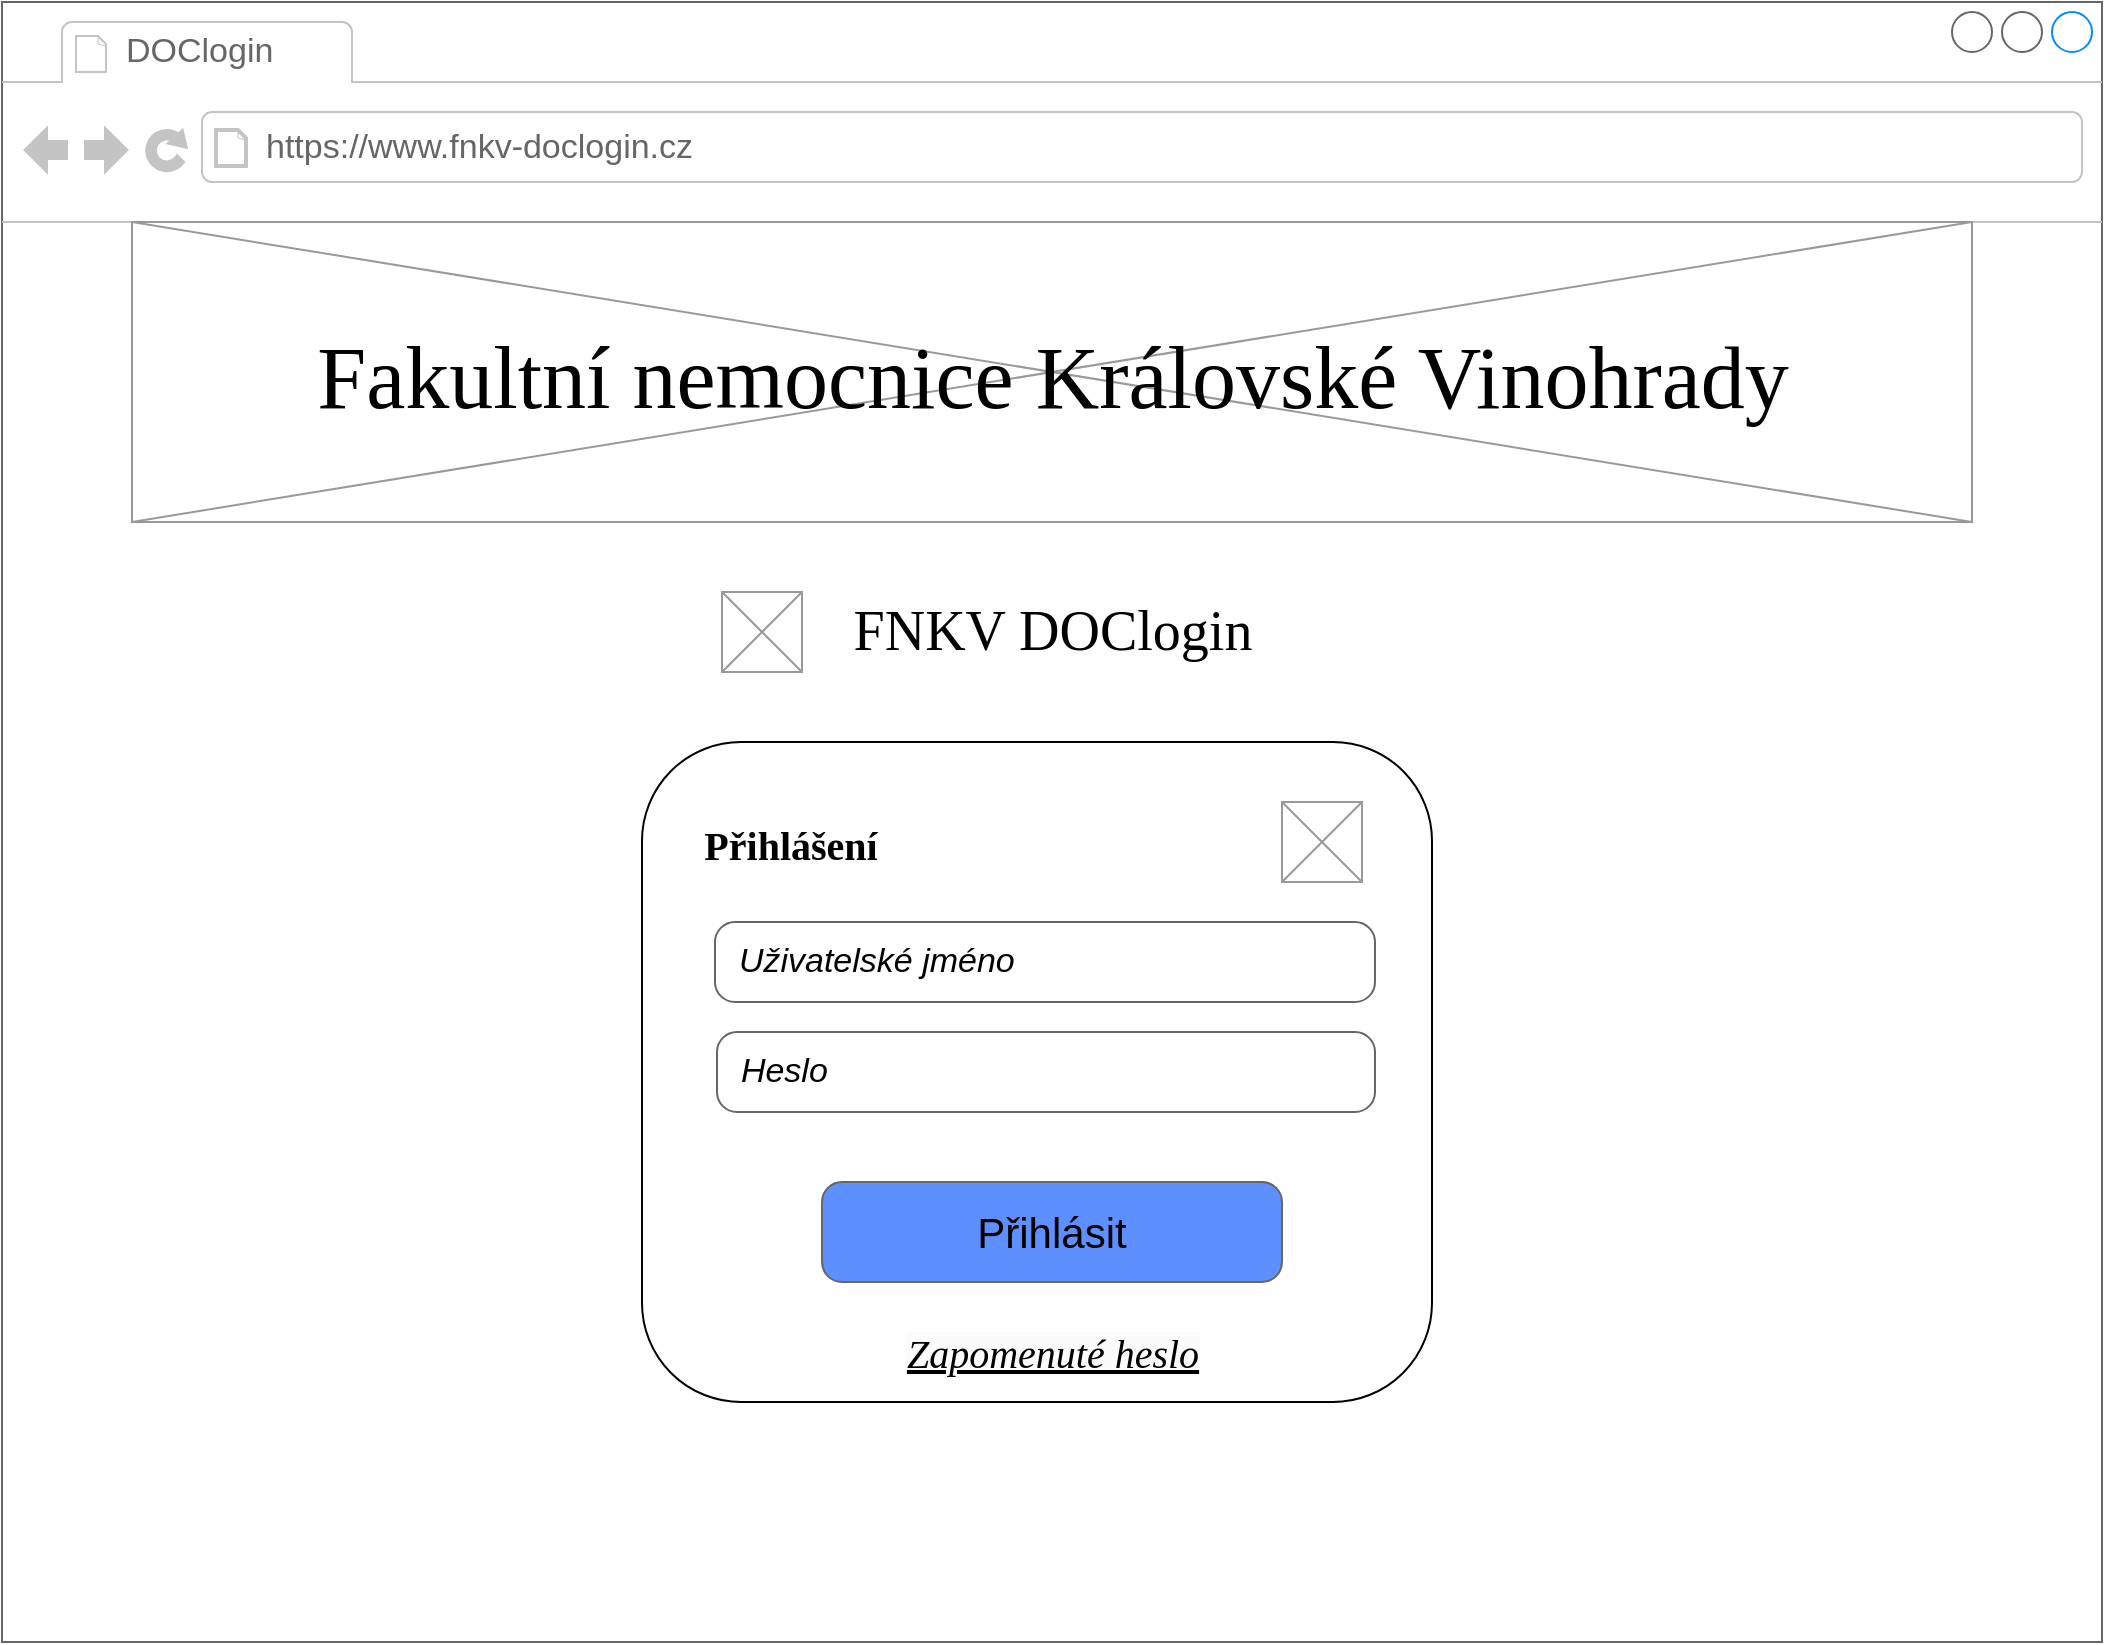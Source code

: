 <mxfile version="22.1.9" type="device" pages="4">
  <diagram id="p6Xj5IB7LsT_TgFEvTJp" name="Login pro doktora">
    <mxGraphModel dx="1426" dy="759" grid="1" gridSize="10" guides="1" tooltips="1" connect="1" arrows="1" fold="1" page="1" pageScale="1" pageWidth="827" pageHeight="1169" math="0" shadow="0">
      <root>
        <mxCell id="0" />
        <mxCell id="1" parent="0" />
        <mxCell id="8pW3WmxbWqGJepgXhV1K-1" value="" style="strokeWidth=1;shadow=0;dashed=0;align=center;html=1;shape=mxgraph.mockup.containers.browserWindow;rSize=0;strokeColor=#666666;mainText=,;recursiveResize=0;rounded=0;labelBackgroundColor=none;fontFamily=Verdana;fontSize=12" parent="1" vertex="1">
          <mxGeometry x="200" y="270" width="1050" height="820" as="geometry" />
        </mxCell>
        <mxCell id="8pW3WmxbWqGJepgXhV1K-2" value="" style="verticalLabelPosition=bottom;shadow=0;dashed=0;align=center;html=1;verticalAlign=top;strokeWidth=1;shape=mxgraph.mockup.graphics.simpleIcon;strokeColor=#999999;fillColor=#ffffff;rounded=0;labelBackgroundColor=none;fontFamily=Verdana;fontSize=12;fontColor=#000000;" parent="8pW3WmxbWqGJepgXhV1K-1" vertex="1">
          <mxGeometry x="65" y="110" width="920" height="150" as="geometry" />
        </mxCell>
        <mxCell id="8pW3WmxbWqGJepgXhV1K-3" value="DOClogin" style="strokeWidth=1;shadow=0;dashed=0;align=center;html=1;shape=mxgraph.mockup.containers.anchor;fontSize=17;fontColor=#666666;align=left;" parent="8pW3WmxbWqGJepgXhV1K-1" vertex="1">
          <mxGeometry x="60" y="12" width="110" height="26" as="geometry" />
        </mxCell>
        <mxCell id="8pW3WmxbWqGJepgXhV1K-4" value="https://www.fnkv-doclogin.cz" style="strokeWidth=1;shadow=0;dashed=0;align=center;html=1;shape=mxgraph.mockup.containers.anchor;rSize=0;fontSize=17;fontColor=#666666;align=left;" parent="8pW3WmxbWqGJepgXhV1K-1" vertex="1">
          <mxGeometry x="130" y="60" width="250" height="26" as="geometry" />
        </mxCell>
        <mxCell id="8pW3WmxbWqGJepgXhV1K-5" value="&lt;font style=&quot;font-size: 44px;&quot;&gt;Fakultní nemocnice Královské Vinohrady&lt;/font&gt;" style="text;html=1;points=[];align=center;verticalAlign=top;spacingTop=-4;fontSize=30;fontFamily=Verdana" parent="8pW3WmxbWqGJepgXhV1K-1" vertex="1">
          <mxGeometry x="355" y="160" width="340" height="50" as="geometry" />
        </mxCell>
        <mxCell id="SmBisIGKPnuF6hIINOAM-1" value="" style="rounded=1;whiteSpace=wrap;html=1;" parent="8pW3WmxbWqGJepgXhV1K-1" vertex="1">
          <mxGeometry x="320" y="370" width="395" height="330" as="geometry" />
        </mxCell>
        <mxCell id="SmBisIGKPnuF6hIINOAM-3" value="" style="verticalLabelPosition=bottom;shadow=0;dashed=0;align=center;html=1;verticalAlign=top;strokeWidth=1;shape=mxgraph.mockup.graphics.simpleIcon;strokeColor=#999999;fillColor=#ffffff;rounded=0;labelBackgroundColor=none;fontFamily=Verdana;fontSize=12;fontColor=#000000;" parent="8pW3WmxbWqGJepgXhV1K-1" vertex="1">
          <mxGeometry x="360" y="295" width="40" height="40" as="geometry" />
        </mxCell>
        <mxCell id="SmBisIGKPnuF6hIINOAM-4" value="&lt;font style=&quot;font-size: 28px;&quot;&gt;FNKV DOClogin&lt;/font&gt;" style="text;html=1;points=[];align=center;verticalAlign=top;spacingTop=-4;fontSize=28;fontFamily=Verdana" parent="8pW3WmxbWqGJepgXhV1K-1" vertex="1">
          <mxGeometry x="355" y="295" width="340" height="50" as="geometry" />
        </mxCell>
        <mxCell id="mxInbEE2OPjnILoaIC3K-1" value="&lt;i&gt;&amp;nbsp; Uživatelské jméno&lt;/i&gt;" style="strokeWidth=1;shadow=0;dashed=0;align=left;html=1;shape=mxgraph.mockup.buttons.button;strokeColor=#666666;mainText=;buttonStyle=round;fontSize=17;fontStyle=0;fillColor=none;whiteSpace=wrap;rounded=0;labelBackgroundColor=none;" parent="8pW3WmxbWqGJepgXhV1K-1" vertex="1">
          <mxGeometry x="356.5" y="460" width="330" height="40" as="geometry" />
        </mxCell>
        <mxCell id="mxInbEE2OPjnILoaIC3K-2" value="&lt;i&gt;&amp;nbsp; Heslo&lt;/i&gt;" style="strokeWidth=1;shadow=0;dashed=0;align=left;html=1;shape=mxgraph.mockup.buttons.button;strokeColor=#666666;mainText=;buttonStyle=round;fontSize=17;fontStyle=0;fillColor=none;whiteSpace=wrap;rounded=0;labelBackgroundColor=none;" parent="8pW3WmxbWqGJepgXhV1K-1" vertex="1">
          <mxGeometry x="357.5" y="515" width="329" height="40" as="geometry" />
        </mxCell>
        <mxCell id="mxInbEE2OPjnILoaIC3K-4" value="&lt;font style=&quot;font-size: 20px;&quot;&gt;&lt;b&gt;Přihlášení&lt;/b&gt;&lt;/font&gt;" style="text;html=1;points=[];align=center;verticalAlign=top;spacingTop=-4;fontSize=28;fontFamily=Verdana" parent="8pW3WmxbWqGJepgXhV1K-1" vertex="1">
          <mxGeometry x="340" y="400" width="108" height="40" as="geometry" />
        </mxCell>
        <mxCell id="mxInbEE2OPjnILoaIC3K-5" value="&lt;font style=&quot;font-size: 21px;&quot;&gt;Přihlásit&lt;/font&gt;" style="strokeWidth=1;shadow=0;dashed=0;align=center;html=1;shape=mxgraph.mockup.buttons.button;strokeColor=#666666;mainText=;buttonStyle=round;fontSize=17;fontStyle=0;fillColor=#5E8FFF;whiteSpace=wrap;rounded=0;labelBackgroundColor=none;" parent="8pW3WmxbWqGJepgXhV1K-1" vertex="1">
          <mxGeometry x="410" y="590" width="230" height="50" as="geometry" />
        </mxCell>
        <mxCell id="mxInbEE2OPjnILoaIC3K-6" value="" style="verticalLabelPosition=bottom;shadow=0;dashed=0;align=center;html=1;verticalAlign=top;strokeWidth=1;shape=mxgraph.mockup.graphics.simpleIcon;strokeColor=#999999;fillColor=#ffffff;rounded=0;labelBackgroundColor=none;fontFamily=Verdana;fontSize=12;fontColor=#000000;" parent="8pW3WmxbWqGJepgXhV1K-1" vertex="1">
          <mxGeometry x="640" y="400" width="40" height="40" as="geometry" />
        </mxCell>
        <mxCell id="mxInbEE2OPjnILoaIC3K-7" value="&lt;span style=&quot;border-color: var(--border-color); color: rgb(0, 0, 0); font-family: Verdana; font-size: 20px; font-variant-ligatures: normal; font-variant-caps: normal; letter-spacing: normal; orphans: 2; text-indent: 0px; text-transform: none; widows: 2; word-spacing: 0px; -webkit-text-stroke-width: 0px; background-color: rgb(251, 251, 251); text-decoration-thickness: initial; text-decoration-style: initial; text-decoration-color: initial;&quot;&gt;&lt;i&gt;&lt;u&gt;Zapomenuté heslo&lt;/u&gt;&lt;/i&gt;&lt;/span&gt;" style="text;whiteSpace=wrap;html=1;align=center;verticalAlign=middle;" parent="8pW3WmxbWqGJepgXhV1K-1" vertex="1">
          <mxGeometry x="413.75" y="650" width="222.5" height="50" as="geometry" />
        </mxCell>
      </root>
    </mxGraphModel>
  </diagram>
  <diagram name="HEslo fail" id="ukxl0Do1puMM4oF-y3EK">
    <mxGraphModel dx="1426" dy="759" grid="1" gridSize="10" guides="1" tooltips="1" connect="1" arrows="1" fold="1" page="1" pageScale="1" pageWidth="827" pageHeight="1169" math="0" shadow="0">
      <root>
        <mxCell id="qWYVc1WIuCVRyet5Lmpg-0" />
        <mxCell id="qWYVc1WIuCVRyet5Lmpg-1" parent="qWYVc1WIuCVRyet5Lmpg-0" />
        <mxCell id="qWYVc1WIuCVRyet5Lmpg-2" value="" style="strokeWidth=1;shadow=0;dashed=0;align=center;html=1;shape=mxgraph.mockup.containers.browserWindow;rSize=0;strokeColor=#666666;mainText=,;recursiveResize=0;rounded=0;labelBackgroundColor=none;fontFamily=Verdana;fontSize=12" parent="qWYVc1WIuCVRyet5Lmpg-1" vertex="1">
          <mxGeometry x="200" y="270" width="1050" height="820" as="geometry" />
        </mxCell>
        <mxCell id="qWYVc1WIuCVRyet5Lmpg-3" value="" style="verticalLabelPosition=bottom;shadow=0;dashed=0;align=center;html=1;verticalAlign=top;strokeWidth=1;shape=mxgraph.mockup.graphics.simpleIcon;strokeColor=#999999;fillColor=#ffffff;rounded=0;labelBackgroundColor=none;fontFamily=Verdana;fontSize=12;fontColor=#000000;" parent="qWYVc1WIuCVRyet5Lmpg-2" vertex="1">
          <mxGeometry x="65" y="110" width="920" height="150" as="geometry" />
        </mxCell>
        <mxCell id="qWYVc1WIuCVRyet5Lmpg-4" value="Přihlášení se..." style="strokeWidth=1;shadow=0;dashed=0;align=center;html=1;shape=mxgraph.mockup.containers.anchor;fontSize=17;fontColor=#666666;align=left;" parent="qWYVc1WIuCVRyet5Lmpg-2" vertex="1">
          <mxGeometry x="60" y="12" width="110" height="26" as="geometry" />
        </mxCell>
        <mxCell id="qWYVc1WIuCVRyet5Lmpg-5" value="https://www.fnkv-doclogin.cz/forgot-password" style="strokeWidth=1;shadow=0;dashed=0;align=center;html=1;shape=mxgraph.mockup.containers.anchor;rSize=0;fontSize=17;fontColor=#666666;align=left;" parent="qWYVc1WIuCVRyet5Lmpg-2" vertex="1">
          <mxGeometry x="130" y="60" width="370" height="26" as="geometry" />
        </mxCell>
        <mxCell id="qWYVc1WIuCVRyet5Lmpg-6" value="&lt;font style=&quot;font-size: 44px;&quot;&gt;Fakultní nemocnice Královské Vinohrady&lt;/font&gt;" style="text;html=1;points=[];align=center;verticalAlign=top;spacingTop=-4;fontSize=30;fontFamily=Verdana" parent="qWYVc1WIuCVRyet5Lmpg-2" vertex="1">
          <mxGeometry x="355" y="160" width="340" height="50" as="geometry" />
        </mxCell>
        <mxCell id="qWYVc1WIuCVRyet5Lmpg-7" value="" style="rounded=1;whiteSpace=wrap;html=1;" parent="qWYVc1WIuCVRyet5Lmpg-2" vertex="1">
          <mxGeometry x="320" y="370" width="395" height="330" as="geometry" />
        </mxCell>
        <mxCell id="qWYVc1WIuCVRyet5Lmpg-8" value="" style="verticalLabelPosition=bottom;shadow=0;dashed=0;align=center;html=1;verticalAlign=top;strokeWidth=1;shape=mxgraph.mockup.graphics.simpleIcon;strokeColor=#999999;fillColor=#ffffff;rounded=0;labelBackgroundColor=none;fontFamily=Verdana;fontSize=12;fontColor=#000000;" parent="qWYVc1WIuCVRyet5Lmpg-2" vertex="1">
          <mxGeometry x="360" y="295" width="40" height="40" as="geometry" />
        </mxCell>
        <mxCell id="qWYVc1WIuCVRyet5Lmpg-9" value="&lt;font style=&quot;font-size: 28px;&quot;&gt;FNKV DOClogin&lt;/font&gt;" style="text;html=1;points=[];align=center;verticalAlign=top;spacingTop=-4;fontSize=28;fontFamily=Verdana" parent="qWYVc1WIuCVRyet5Lmpg-2" vertex="1">
          <mxGeometry x="355" y="295" width="340" height="50" as="geometry" />
        </mxCell>
        <mxCell id="qWYVc1WIuCVRyet5Lmpg-12" value="&lt;font style=&quot;font-size: 20px;&quot;&gt;&lt;b&gt;Přihlášení se nezdařilo&lt;/b&gt;&lt;/font&gt;" style="text;html=1;points=[];align=center;verticalAlign=top;spacingTop=-4;fontSize=28;fontFamily=Verdana" parent="qWYVc1WIuCVRyet5Lmpg-2" vertex="1">
          <mxGeometry x="375" y="490" width="285" height="40" as="geometry" />
        </mxCell>
        <mxCell id="qWYVc1WIuCVRyet5Lmpg-13" value="&lt;font style=&quot;font-size: 21px;&quot;&gt;Přihlásit&lt;/font&gt;" style="strokeWidth=1;shadow=0;dashed=0;align=center;html=1;shape=mxgraph.mockup.buttons.button;strokeColor=#666666;mainText=;buttonStyle=round;fontSize=17;fontStyle=0;fillColor=#5E8FFF;whiteSpace=wrap;rounded=0;labelBackgroundColor=none;" parent="qWYVc1WIuCVRyet5Lmpg-2" vertex="1">
          <mxGeometry x="410" y="610" width="230" height="50" as="geometry" />
        </mxCell>
        <mxCell id="qWYVc1WIuCVRyet5Lmpg-14" value="" style="verticalLabelPosition=bottom;shadow=0;dashed=0;align=center;html=1;verticalAlign=top;strokeWidth=1;shape=mxgraph.mockup.graphics.simpleIcon;strokeColor=#999999;fillColor=#ffffff;rounded=0;labelBackgroundColor=none;fontFamily=Verdana;fontSize=12;fontColor=#000000;" parent="qWYVc1WIuCVRyet5Lmpg-2" vertex="1">
          <mxGeometry x="481.25" y="390" width="72.5" height="70" as="geometry" />
        </mxCell>
        <mxCell id="jGQlXVd99KNdPW8Vqx0H-0" value="&lt;span style=&quot;border-color: var(--border-color); color: rgb(0, 0, 0); font-family: Verdana; font-variant-ligatures: normal; font-variant-caps: normal; letter-spacing: normal; orphans: 2; text-indent: 0px; text-transform: none; widows: 2; word-spacing: 0px; -webkit-text-stroke-width: 0px; background-color: rgb(251, 251, 251);&quot;&gt;&lt;font style=&quot;font-size: 15px;&quot;&gt;Pro ztrátu hesla kontaktujte administrátora&lt;/font&gt;&lt;/span&gt;" style="text;whiteSpace=wrap;html=1;align=center;fontStyle=2" parent="qWYVc1WIuCVRyet5Lmpg-2" vertex="1">
          <mxGeometry x="401.25" y="530" width="232.5" height="50" as="geometry" />
        </mxCell>
      </root>
    </mxGraphModel>
  </diagram>
  <diagram name="Přihlaseno" id="2cc2dc42-3aac-f2a9-1cec-7a8b7cbee084">
    <mxGraphModel dx="1426" dy="759" grid="1" gridSize="10" guides="1" tooltips="1" connect="1" arrows="1" fold="1" page="1" pageScale="1" pageWidth="1100" pageHeight="850" background="#ffffff" math="0" shadow="0">
      <root>
        <mxCell id="0" />
        <mxCell id="1" parent="0" />
        <mxCell id="7026571954dc6520-1" value="" style="strokeWidth=1;shadow=0;dashed=0;align=center;html=1;shape=mxgraph.mockup.containers.browserWindow;rSize=0;strokeColor=#666666;mainText=,;recursiveResize=0;rounded=0;labelBackgroundColor=none;fontFamily=Verdana;fontSize=12" parent="1" vertex="1">
          <mxGeometry x="30" y="15" width="1050" height="820" as="geometry" />
        </mxCell>
        <mxCell id="7026571954dc6520-22" value="" style="verticalLabelPosition=bottom;shadow=0;dashed=0;align=center;html=1;verticalAlign=top;strokeWidth=1;shape=mxgraph.mockup.graphics.simpleIcon;strokeColor=#999999;fillColor=#ffffff;rounded=0;labelBackgroundColor=none;fontFamily=Verdana;fontSize=12;fontColor=#000000;" parent="7026571954dc6520-1" vertex="1">
          <mxGeometry y="110" width="1050" height="210" as="geometry" />
        </mxCell>
        <mxCell id="7026571954dc6520-2" value="Evidence" style="strokeWidth=1;shadow=0;dashed=0;align=center;html=1;shape=mxgraph.mockup.containers.anchor;fontSize=17;fontColor=#666666;align=left;" parent="7026571954dc6520-1" vertex="1">
          <mxGeometry x="60" y="12" width="110" height="26" as="geometry" />
        </mxCell>
        <mxCell id="7026571954dc6520-3" value="https://www.fnkv-evidence.cz" style="strokeWidth=1;shadow=0;dashed=0;align=center;html=1;shape=mxgraph.mockup.containers.anchor;rSize=0;fontSize=17;fontColor=#666666;align=left;" parent="7026571954dc6520-1" vertex="1">
          <mxGeometry x="130" y="60" width="250" height="26" as="geometry" />
        </mxCell>
        <mxCell id="7026571954dc6520-4" value="FNKV Evidence" style="text;html=1;points=[];align=center;verticalAlign=top;spacingTop=-4;fontSize=30;fontFamily=Verdana" parent="7026571954dc6520-1" vertex="1">
          <mxGeometry x="7.5" y="190" width="340" height="50" as="geometry" />
        </mxCell>
        <mxCell id="7026571954dc6520-12" value="&lt;font style=&quot;font-size: 19px;&quot;&gt;Hledat pacienta (rodné číslo)&lt;/font&gt;" style="text;html=1;points=[];align=center;verticalAlign=top;spacingTop=-4;fontSize=15;fontFamily=Verdana" parent="7026571954dc6520-1" vertex="1">
          <mxGeometry x="90" y="385" width="190" height="30" as="geometry" />
        </mxCell>
        <mxCell id="7026571954dc6520-14" value="&lt;font style=&quot;font-size: 20px;&quot;&gt;Search&lt;/font&gt;" style="strokeWidth=1;shadow=0;dashed=0;align=center;html=1;shape=mxgraph.mockup.forms.searchBox;strokeColor=#999999;mainText=;strokeColor2=#008cff;fontColor=#666666;fontSize=17;align=left;spacingLeft=3;rounded=0;labelBackgroundColor=none;" parent="7026571954dc6520-1" vertex="1">
          <mxGeometry x="50" y="415" width="380" height="55" as="geometry" />
        </mxCell>
        <mxCell id="7026571954dc6520-15" value="" style="verticalLabelPosition=bottom;shadow=0;dashed=0;align=center;html=1;verticalAlign=top;strokeWidth=1;shape=mxgraph.mockup.markup.line;strokeColor=#999999;rounded=0;labelBackgroundColor=none;fillColor=#ffffff;fontFamily=Verdana;fontSize=12;fontColor=#000000;" parent="7026571954dc6520-1" vertex="1">
          <mxGeometry y="310" width="1050" height="20" as="geometry" />
        </mxCell>
        <mxCell id="7026571954dc6520-16" value="Vítejte &quot;titul&quot; &quot;Uživatelské jméno&quot;" style="text;html=1;points=[];align=left;verticalAlign=top;spacingTop=-4;fontSize=20;fontFamily=Verdana" parent="7026571954dc6520-1" vertex="1">
          <mxGeometry x="347.5" y="290" width="355" height="30" as="geometry" />
        </mxCell>
        <mxCell id="Hg_fP8usQaBTrxu31Upb-2" value="Pacienti" style="swimlane;fontStyle=0;childLayout=stackLayout;horizontal=1;startSize=26;fillColor=none;horizontalStack=0;resizeParent=1;resizeParentMax=0;resizeLast=0;collapsible=1;marginBottom=0;html=1;strokeColor=#999999;" parent="7026571954dc6520-1" vertex="1">
          <mxGeometry x="45" y="505" width="960" height="104" as="geometry">
            <mxRectangle x="45" y="505" width="80" height="30" as="alternateBounds" />
          </mxGeometry>
        </mxCell>
        <mxCell id="Hg_fP8usQaBTrxu31Upb-3" value="Prijmeni jmeno&lt;span style=&quot;white-space: pre;&quot;&gt;&#x9;&lt;/span&gt;&lt;span style=&quot;white-space: pre;&quot;&gt;&#x9;&lt;/span&gt;&lt;span style=&quot;white-space: pre;&quot;&gt;&#x9;&lt;/span&gt;&lt;span style=&quot;white-space: pre;&quot;&gt;&#x9;&lt;/span&gt;&lt;span style=&quot;white-space: pre;&quot;&gt;&#x9;&lt;/span&gt;&lt;span style=&quot;white-space: pre;&quot;&gt;&#x9;&lt;/span&gt;&lt;span style=&quot;white-space: pre;&quot;&gt;&#x9;&lt;/span&gt;&lt;span style=&quot;white-space: pre;&quot;&gt;&#x9;&lt;/span&gt;&lt;span style=&quot;white-space: pre;&quot;&gt;&#x9;&lt;span style=&quot;white-space: pre;&quot;&gt;&#x9;&lt;/span&gt;&lt;span style=&quot;white-space: pre;&quot;&gt;&#x9;&lt;/span&gt;&lt;span style=&quot;white-space: pre;&quot;&gt;&#x9;&lt;/span&gt;&lt;span style=&quot;white-space: pre;&quot;&gt;&#x9;&lt;/span&gt;&lt;/span&gt;Rodné číslo:" style="text;strokeColor=none;fillColor=none;align=left;verticalAlign=top;spacingLeft=4;spacingRight=4;overflow=hidden;rotatable=0;points=[[0,0.5],[1,0.5]];portConstraint=eastwest;whiteSpace=wrap;html=1;" parent="Hg_fP8usQaBTrxu31Upb-2" vertex="1">
          <mxGeometry y="26" width="960" height="26" as="geometry" />
        </mxCell>
        <mxCell id="Hg_fP8usQaBTrxu31Upb-4" value="Prijmeni jmeno&#x9;&lt;span style=&quot;border-color: var(--border-color);&quot;&gt;&lt;span style=&quot;white-space: pre;&quot;&gt;&amp;nbsp;&amp;nbsp;&amp;nbsp;&amp;nbsp;&lt;/span&gt;&lt;/span&gt;&lt;span style=&quot;border-color: var(--border-color);&quot;&gt;&lt;span style=&quot;white-space: pre;&quot;&gt;&amp;nbsp;&amp;nbsp;&amp;nbsp;&amp;nbsp;&lt;/span&gt;&lt;/span&gt;&lt;span style=&quot;border-color: var(--border-color);&quot;&gt;&lt;span style=&quot;white-space: pre;&quot;&gt;&amp;nbsp;&amp;nbsp;&amp;nbsp;&amp;nbsp;&lt;/span&gt;&lt;/span&gt;&lt;span style=&quot;border-color: var(--border-color);&quot;&gt;&lt;span style=&quot;white-space: pre;&quot;&gt;&amp;nbsp;&amp;nbsp;&amp;nbsp;&amp;nbsp;&lt;/span&gt;&lt;/span&gt;&lt;span style=&quot;border-color: var(--border-color);&quot;&gt;&lt;span style=&quot;white-space: pre;&quot;&gt;&amp;nbsp;&amp;nbsp;&amp;nbsp;&amp;nbsp;&lt;/span&gt;&lt;/span&gt;&lt;span style=&quot;border-color: var(--border-color);&quot;&gt;&lt;span style=&quot;white-space: pre;&quot;&gt;&amp;nbsp;&amp;nbsp;&amp;nbsp;&amp;nbsp;&lt;/span&gt;&lt;/span&gt;&lt;span style=&quot;border-color: var(--border-color);&quot;&gt;&lt;span style=&quot;white-space: pre;&quot;&gt;&amp;nbsp;&amp;nbsp;&amp;nbsp;&amp;nbsp;&lt;/span&gt;&lt;/span&gt;&lt;span style=&quot;border-color: var(--border-color);&quot;&gt;&lt;span style=&quot;white-space: pre;&quot;&gt;&amp;nbsp;&amp;nbsp;&amp;nbsp;&amp;nbsp;&lt;/span&gt;&lt;span style=&quot;border-color: var(--border-color);&quot;&gt;&lt;span style=&quot;white-space: pre;&quot;&gt;&amp;nbsp;&amp;nbsp;&amp;nbsp;&amp;nbsp;&lt;/span&gt;&lt;/span&gt;&lt;span style=&quot;border-color: var(--border-color);&quot;&gt;&lt;span style=&quot;white-space: pre;&quot;&gt;&amp;nbsp;&amp;nbsp;&amp;nbsp;&amp;nbsp;&lt;/span&gt;&lt;/span&gt;&lt;span style=&quot;border-color: var(--border-color);&quot;&gt;&lt;span style=&quot;white-space: pre;&quot;&gt;&amp;nbsp;&amp;nbsp;&amp;nbsp;&amp;nbsp;&lt;/span&gt;&lt;/span&gt;&lt;span style=&quot;border-color: var(--border-color);&quot;&gt;&lt;span style=&quot;white-space: pre;&quot;&gt;&amp;nbsp;&amp;nbsp;&amp;nbsp;&lt;span style=&quot;white-space: pre;&quot;&gt;&#x9;&lt;/span&gt;&lt;span style=&quot;white-space: pre;&quot;&gt;&#x9;&lt;/span&gt;&lt;span style=&quot;white-space: pre;&quot;&gt;&#x9;&lt;/span&gt;&lt;span style=&quot;white-space: pre;&quot;&gt;&#x9;&lt;/span&gt;&lt;span style=&quot;white-space: pre;&quot;&gt;&#x9;&lt;/span&gt;&lt;span style=&quot;white-space: pre;&quot;&gt;&#x9;&lt;/span&gt;&lt;span style=&quot;white-space: pre;&quot;&gt;&#x9;&lt;/span&gt;&lt;/span&gt;&lt;/span&gt;&lt;/span&gt;Rodné číslo:" style="text;strokeColor=none;fillColor=none;align=left;verticalAlign=top;spacingLeft=4;spacingRight=4;overflow=hidden;rotatable=0;points=[[0,0.5],[1,0.5]];portConstraint=eastwest;whiteSpace=wrap;html=1;" parent="Hg_fP8usQaBTrxu31Upb-2" vertex="1">
          <mxGeometry y="52" width="960" height="26" as="geometry" />
        </mxCell>
        <mxCell id="Hg_fP8usQaBTrxu31Upb-5" value="Prijmeni jmeno&#x9;&lt;span style=&quot;border-color: var(--border-color);&quot;&gt;&lt;span style=&quot;white-space: pre;&quot;&gt;&amp;nbsp;&amp;nbsp;&amp;nbsp;&amp;nbsp;&lt;/span&gt;&lt;/span&gt;&lt;span style=&quot;border-color: var(--border-color);&quot;&gt;&lt;span style=&quot;white-space: pre;&quot;&gt;&amp;nbsp;&amp;nbsp;&amp;nbsp;&amp;nbsp;&lt;/span&gt;&lt;/span&gt;&lt;span style=&quot;border-color: var(--border-color);&quot;&gt;&lt;span style=&quot;white-space: pre;&quot;&gt;&amp;nbsp;&amp;nbsp;&amp;nbsp;&amp;nbsp;&lt;/span&gt;&lt;/span&gt;&lt;span style=&quot;border-color: var(--border-color);&quot;&gt;&lt;span style=&quot;white-space: pre;&quot;&gt;&amp;nbsp;&amp;nbsp;&amp;nbsp;&amp;nbsp;&lt;/span&gt;&lt;/span&gt;&lt;span style=&quot;border-color: var(--border-color);&quot;&gt;&lt;span style=&quot;white-space: pre;&quot;&gt;&amp;nbsp;&amp;nbsp;&amp;nbsp;&amp;nbsp;&lt;/span&gt;&lt;/span&gt;&lt;span style=&quot;border-color: var(--border-color);&quot;&gt;&lt;span style=&quot;white-space: pre;&quot;&gt;&amp;nbsp;&amp;nbsp;&amp;nbsp;&amp;nbsp;&lt;/span&gt;&lt;/span&gt;&lt;span style=&quot;border-color: var(--border-color);&quot;&gt;&lt;span style=&quot;white-space: pre;&quot;&gt;&amp;nbsp;&amp;nbsp;&amp;nbsp;&amp;nbsp;&lt;/span&gt;&lt;/span&gt;&lt;span style=&quot;border-color: var(--border-color);&quot;&gt;&lt;span style=&quot;white-space: pre;&quot;&gt;&amp;nbsp;&amp;nbsp;&amp;nbsp;&amp;nbsp;&lt;/span&gt;&lt;span style=&quot;border-color: var(--border-color);&quot;&gt;&lt;span style=&quot;white-space: pre;&quot;&gt;&amp;nbsp;&amp;nbsp;&amp;nbsp;&amp;nbsp;&lt;/span&gt;&lt;/span&gt;&lt;span style=&quot;border-color: var(--border-color);&quot;&gt;&lt;span style=&quot;white-space: pre;&quot;&gt;&amp;nbsp;&amp;nbsp;&amp;nbsp;&amp;nbsp;&lt;/span&gt;&lt;/span&gt;&lt;span style=&quot;border-color: var(--border-color);&quot;&gt;&lt;span style=&quot;white-space: pre;&quot;&gt;&amp;nbsp;&amp;nbsp;&amp;nbsp;&amp;nbsp;&lt;/span&gt;&lt;/span&gt;&lt;span style=&quot;border-color: var(--border-color);&quot;&gt;&lt;span style=&quot;white-space: pre;&quot;&gt;&amp;nbsp;&amp;nbsp;&lt;span style=&quot;white-space: pre;&quot;&gt;&#x9;&lt;/span&gt;&lt;span style=&quot;white-space: pre;&quot;&gt;&#x9;&lt;/span&gt;&lt;span style=&quot;white-space: pre;&quot;&gt;&#x9;&lt;/span&gt;&lt;span style=&quot;white-space: pre;&quot;&gt;&#x9;&lt;/span&gt;&lt;span style=&quot;white-space: pre;&quot;&gt;&#x9;&lt;/span&gt;&lt;span style=&quot;white-space: pre;&quot;&gt;&#x9;&lt;/span&gt;&lt;span style=&quot;white-space: pre;&quot;&gt;&#x9;&lt;/span&gt;&lt;span style=&quot;white-space: pre;&quot;&gt;&#x9;&lt;/span&gt;&lt;/span&gt;&lt;/span&gt;&lt;/span&gt;Rodné číslo:" style="text;strokeColor=none;fillColor=none;align=left;verticalAlign=top;spacingLeft=4;spacingRight=4;overflow=hidden;rotatable=0;points=[[0,0.5],[1,0.5]];portConstraint=eastwest;whiteSpace=wrap;html=1;" parent="Hg_fP8usQaBTrxu31Upb-2" vertex="1">
          <mxGeometry y="78" width="960" height="26" as="geometry" />
        </mxCell>
        <mxCell id="WgDKUuPxX4ZW_15brU6j-1" value="&lt;font style=&quot;font-size: 15px;&quot;&gt;Odhlásit&lt;/font&gt;" style="strokeWidth=1;shadow=0;dashed=0;align=center;html=1;shape=mxgraph.mockup.buttons.button;strokeColor=#666666;mainText=;buttonStyle=round;fontSize=17;fontStyle=0;fillColor=#5E8FFF;whiteSpace=wrap;rounded=0;labelBackgroundColor=none;" parent="7026571954dc6520-1" vertex="1">
          <mxGeometry x="960" y="330" width="80" height="25" as="geometry" />
        </mxCell>
        <mxCell id="WgDKUuPxX4ZW_15brU6j-2" value="&lt;font style=&quot;font-size: 15px;&quot;&gt;Domů&lt;/font&gt;" style="strokeWidth=1;shadow=0;dashed=0;align=center;html=1;shape=mxgraph.mockup.buttons.button;strokeColor=#666666;mainText=;buttonStyle=round;fontSize=17;fontStyle=0;fillColor=#5E8FFF;whiteSpace=wrap;rounded=0;labelBackgroundColor=none;" parent="7026571954dc6520-1" vertex="1">
          <mxGeometry x="870" y="330" width="80" height="25" as="geometry" />
        </mxCell>
      </root>
    </mxGraphModel>
  </diagram>
  <diagram id="0gm9pms1F3eXAfiTPCz0" name="Karta pacienta">
    <mxGraphModel dx="1426" dy="759" grid="1" gridSize="10" guides="1" tooltips="1" connect="1" arrows="1" fold="1" page="1" pageScale="1" pageWidth="827" pageHeight="1169" math="0" shadow="0">
      <root>
        <mxCell id="0" />
        <mxCell id="1" parent="0" />
        <mxCell id="qxHIffWLBtbzWJ8RWduZ-1" value="" style="strokeWidth=1;shadow=0;dashed=0;align=center;html=1;shape=mxgraph.mockup.containers.browserWindow;rSize=0;strokeColor=#666666;mainText=,;recursiveResize=0;rounded=0;labelBackgroundColor=none;fontFamily=Verdana;fontSize=12" parent="1" vertex="1">
          <mxGeometry x="60" y="10" width="1050" height="1005" as="geometry" />
        </mxCell>
        <mxCell id="qxHIffWLBtbzWJ8RWduZ-2" value="" style="verticalLabelPosition=bottom;shadow=0;dashed=0;align=center;html=1;verticalAlign=top;strokeWidth=1;shape=mxgraph.mockup.graphics.simpleIcon;strokeColor=#999999;fillColor=#ffffff;rounded=0;labelBackgroundColor=none;fontFamily=Verdana;fontSize=12;fontColor=#000000;" parent="qxHIffWLBtbzWJ8RWduZ-1" vertex="1">
          <mxGeometry y="110" width="1050" height="210" as="geometry" />
        </mxCell>
        <mxCell id="qxHIffWLBtbzWJ8RWduZ-3" value="&quot;rodné číslo&quot;" style="strokeWidth=1;shadow=0;dashed=0;align=center;html=1;shape=mxgraph.mockup.containers.anchor;fontSize=17;fontColor=#666666;align=left;" parent="qxHIffWLBtbzWJ8RWduZ-1" vertex="1">
          <mxGeometry x="60" y="12" width="110" height="26" as="geometry" />
        </mxCell>
        <mxCell id="qxHIffWLBtbzWJ8RWduZ-4" value="https://www.fnkv-evidence.cz/pacient-&quot;rodné číslo pacienta&quot;" style="strokeWidth=1;shadow=0;dashed=0;align=center;html=1;shape=mxgraph.mockup.containers.anchor;rSize=0;fontSize=17;fontColor=#666666;align=left;" parent="qxHIffWLBtbzWJ8RWduZ-1" vertex="1">
          <mxGeometry x="130" y="60" width="250" height="26" as="geometry" />
        </mxCell>
        <mxCell id="qxHIffWLBtbzWJ8RWduZ-5" value="FNKV Evidence" style="text;html=1;points=[];align=center;verticalAlign=top;spacingTop=-4;fontSize=30;fontFamily=Verdana" parent="qxHIffWLBtbzWJ8RWduZ-1" vertex="1">
          <mxGeometry x="7.5" y="190" width="340" height="50" as="geometry" />
        </mxCell>
        <mxCell id="qxHIffWLBtbzWJ8RWduZ-6" value="&lt;font style=&quot;font-size: 19px;&quot;&gt;Hledat pacienta&lt;/font&gt;" style="text;html=1;points=[];align=center;verticalAlign=top;spacingTop=-4;fontSize=15;fontFamily=Verdana" parent="qxHIffWLBtbzWJ8RWduZ-1" vertex="1">
          <mxGeometry x="40" y="355" width="190" height="30" as="geometry" />
        </mxCell>
        <mxCell id="qxHIffWLBtbzWJ8RWduZ-7" value="&lt;font style=&quot;font-size: 20px;&quot;&gt;Search&lt;/font&gt;" style="strokeWidth=1;shadow=0;dashed=0;align=center;html=1;shape=mxgraph.mockup.forms.searchBox;strokeColor=#999999;mainText=;strokeColor2=#008cff;fontColor=#666666;fontSize=17;align=left;spacingLeft=3;rounded=0;labelBackgroundColor=none;" parent="qxHIffWLBtbzWJ8RWduZ-1" vertex="1">
          <mxGeometry x="40" y="385" width="380" height="55" as="geometry" />
        </mxCell>
        <mxCell id="qxHIffWLBtbzWJ8RWduZ-8" value="" style="verticalLabelPosition=bottom;shadow=0;dashed=0;align=center;html=1;verticalAlign=top;strokeWidth=1;shape=mxgraph.mockup.markup.line;strokeColor=#999999;rounded=0;labelBackgroundColor=none;fillColor=#ffffff;fontFamily=Verdana;fontSize=12;fontColor=#000000;" parent="qxHIffWLBtbzWJ8RWduZ-1" vertex="1">
          <mxGeometry y="310" width="1050" height="20" as="geometry" />
        </mxCell>
        <mxCell id="qxHIffWLBtbzWJ8RWduZ-9" value="&quot;jméno a příjmení pacienta&quot;&lt;br&gt;&quot;rodné číslo&quot;" style="text;html=1;points=[];align=center;verticalAlign=top;spacingTop=-4;fontSize=20;fontFamily=Verdana" parent="qxHIffWLBtbzWJ8RWduZ-1" vertex="1">
          <mxGeometry x="347.5" y="265" width="355" height="30" as="geometry" />
        </mxCell>
        <mxCell id="qxHIffWLBtbzWJ8RWduZ-10" value="Vyšetření" style="swimlane;fontStyle=0;childLayout=stackLayout;horizontal=1;startSize=26;fillColor=none;horizontalStack=0;resizeParent=1;resizeParentMax=0;resizeLast=0;collapsible=1;marginBottom=0;html=1;strokeColor=#999999;" parent="qxHIffWLBtbzWJ8RWduZ-1" vertex="1">
          <mxGeometry x="57" y="671" width="960" height="104" as="geometry">
            <mxRectangle x="45" y="505" width="80" height="30" as="alternateBounds" />
          </mxGeometry>
        </mxCell>
        <mxCell id="qxHIffWLBtbzWJ8RWduZ-11" value="Tip vysetreni&lt;span style=&quot;white-space: pre;&quot;&gt;&#x9;&lt;/span&gt;&lt;span style=&quot;white-space: pre;&quot;&gt;&#x9;&lt;/span&gt;&lt;span style=&quot;white-space: pre;&quot;&gt;&#x9;&lt;span style=&quot;white-space: pre;&quot;&gt;&#x9;&lt;/span&gt;&lt;span style=&quot;white-space: pre;&quot;&gt;&#x9;&lt;/span&gt;&lt;span style=&quot;white-space: pre;&quot;&gt;&#x9;&lt;/span&gt;&lt;span style=&quot;white-space: pre;&quot;&gt;&#x9;&lt;/span&gt;&lt;span style=&quot;white-space: pre;&quot;&gt;&#x9;&lt;/span&gt;&lt;span style=&quot;white-space: pre;&quot;&gt;&#x9;&lt;/span&gt;&lt;span style=&quot;white-space: pre;&quot;&gt;&#x9;&lt;/span&gt;&lt;span style=&quot;white-space: pre;&quot;&gt;&#x9;&lt;/span&gt;&lt;span style=&quot;white-space: pre;&quot;&gt;&#x9;&lt;/span&gt;&lt;span style=&quot;white-space: pre;&quot;&gt;&#x9;&lt;/span&gt;&lt;span style=&quot;white-space: pre;&quot;&gt;&#x9;&lt;/span&gt;&lt;/span&gt;Datum vysetreni:&lt;span style=&quot;white-space: pre;&quot;&gt;&#x9;&lt;span style=&quot;white-space: pre;&quot;&gt;&#x9;&lt;/span&gt;&lt;/span&gt;" style="text;strokeColor=none;fillColor=none;align=left;verticalAlign=top;spacingLeft=4;spacingRight=4;overflow=hidden;rotatable=0;points=[[0,0.5],[1,0.5]];portConstraint=eastwest;whiteSpace=wrap;html=1;" parent="qxHIffWLBtbzWJ8RWduZ-10" vertex="1">
          <mxGeometry y="26" width="960" height="26" as="geometry" />
        </mxCell>
        <mxCell id="qxHIffWLBtbzWJ8RWduZ-12" value="Tip vysetreni&#x9;&lt;span style=&quot;border-color: var(--border-color);&quot;&gt;&lt;span style=&quot;white-space: pre;&quot;&gt;&amp;nbsp;&amp;nbsp;&amp;nbsp;&amp;nbsp;&lt;/span&gt;&lt;/span&gt;&lt;span style=&quot;border-color: var(--border-color);&quot;&gt;&lt;span style=&quot;white-space: pre;&quot;&gt;&amp;nbsp;&amp;nbsp;&amp;nbsp;&amp;nbsp;&lt;/span&gt;&lt;span style=&quot;border-color: var(--border-color);&quot;&gt;&lt;span style=&quot;white-space: pre;&quot;&gt;&amp;nbsp;&amp;nbsp;&amp;nbsp;&amp;nbsp;&lt;/span&gt;&lt;/span&gt;&lt;span style=&quot;border-color: var(--border-color);&quot;&gt;&lt;span style=&quot;white-space: pre;&quot;&gt;&amp;nbsp;&amp;nbsp;&amp;nbsp;&amp;nbsp;&lt;/span&gt;&lt;/span&gt;&lt;span style=&quot;border-color: var(--border-color);&quot;&gt;&lt;span style=&quot;white-space: pre;&quot;&gt;&amp;nbsp;&amp;nbsp;&amp;nbsp;&amp;nbsp;&lt;/span&gt;&lt;/span&gt;&lt;span style=&quot;border-color: var(--border-color);&quot;&gt;&lt;span style=&quot;white-space: pre;&quot;&gt;&amp;nbsp;&amp;nbsp;&amp;nbsp;&amp;nbsp;&lt;/span&gt;&lt;/span&gt;&lt;span style=&quot;border-color: var(--border-color);&quot;&gt;&lt;span style=&quot;white-space: pre;&quot;&gt;&amp;nbsp;&amp;nbsp;&amp;nbsp;&amp;nbsp;&lt;/span&gt;&lt;/span&gt;&lt;span style=&quot;border-color: var(--border-color);&quot;&gt;&lt;span style=&quot;white-space: pre;&quot;&gt;&amp;nbsp;&amp;nbsp;&amp;nbsp;&amp;nbsp;&lt;/span&gt;&lt;/span&gt;&lt;span style=&quot;border-color: var(--border-color);&quot;&gt;&lt;span style=&quot;white-space: pre;&quot;&gt;&amp;nbsp;&amp;nbsp;&amp;nbsp;&amp;nbsp;&lt;/span&gt;&lt;/span&gt;&lt;span style=&quot;border-color: var(--border-color);&quot;&gt;&lt;span style=&quot;white-space: pre;&quot;&gt;&amp;nbsp;&amp;nbsp;&amp;nbsp;&amp;nbsp;&lt;/span&gt;&lt;/span&gt;&lt;span style=&quot;border-color: var(--border-color);&quot;&gt;&lt;span style=&quot;white-space: pre;&quot;&gt;&amp;nbsp;&amp;nbsp;&amp;nbsp;&amp;nbsp;&lt;/span&gt;&lt;/span&gt;&lt;span style=&quot;border-color: var(--border-color);&quot;&gt;&lt;span style=&quot;white-space: pre;&quot;&gt;&amp;nbsp;&amp;nbsp;&amp;nbsp;&lt;span style=&quot;white-space: pre;&quot;&gt;&#x9;&lt;/span&gt;&lt;span style=&quot;white-space: pre;&quot;&gt;&#x9;&lt;/span&gt;&lt;span style=&quot;white-space: pre;&quot;&gt;&#x9;&lt;/span&gt;&lt;span style=&quot;white-space: pre;&quot;&gt;&#x9;&lt;/span&gt;&lt;span style=&quot;white-space: pre;&quot;&gt;&#x9;&lt;/span&gt;&lt;span style=&quot;white-space: pre;&quot;&gt;&#x9;&lt;/span&gt;&lt;span style=&quot;white-space: pre;&quot;&gt;&#x9;&lt;/span&gt;&lt;span style=&quot;white-space: pre;&quot;&gt;&#x9;&lt;/span&gt;&lt;/span&gt;&lt;/span&gt;&lt;/span&gt;Datum vysetreni:&lt;span style=&quot;border-color: var(--border-color);&quot;&gt;&lt;span style=&quot;white-space: pre;&quot;&gt;&amp;nbsp;&amp;nbsp;&amp;nbsp;&amp;nbsp;&lt;/span&gt;&lt;span style=&quot;border-color: var(--border-color);&quot;&gt;&lt;span style=&quot;white-space: pre;&quot;&gt;&amp;nbsp;&amp;nbsp;&amp;nbsp;&amp;nbsp;&lt;/span&gt;&lt;/span&gt;&lt;/span&gt;" style="text;strokeColor=none;fillColor=none;align=left;verticalAlign=top;spacingLeft=4;spacingRight=4;overflow=hidden;rotatable=0;points=[[0,0.5],[1,0.5]];portConstraint=eastwest;whiteSpace=wrap;html=1;" parent="qxHIffWLBtbzWJ8RWduZ-10" vertex="1">
          <mxGeometry y="52" width="960" height="26" as="geometry" />
        </mxCell>
        <mxCell id="qxHIffWLBtbzWJ8RWduZ-13" value="Tip vysetreni&#x9;&lt;span style=&quot;border-color: var(--border-color);&quot;&gt;&lt;span style=&quot;white-space: pre;&quot;&gt;&amp;nbsp;&amp;nbsp;&amp;nbsp;&amp;nbsp;&lt;/span&gt;&lt;/span&gt;&lt;span style=&quot;border-color: var(--border-color);&quot;&gt;&lt;span style=&quot;white-space: pre;&quot;&gt;&amp;nbsp;&amp;nbsp;&amp;nbsp;&amp;nbsp;&lt;/span&gt;&lt;span style=&quot;border-color: var(--border-color);&quot;&gt;&lt;span style=&quot;white-space: pre;&quot;&gt;&amp;nbsp;&amp;nbsp;&amp;nbsp;&amp;nbsp;&lt;/span&gt;&lt;/span&gt;&lt;span style=&quot;border-color: var(--border-color);&quot;&gt;&lt;span style=&quot;white-space: pre;&quot;&gt;&amp;nbsp;&amp;nbsp;&amp;nbsp;&amp;nbsp;&lt;/span&gt;&lt;/span&gt;&lt;span style=&quot;border-color: var(--border-color);&quot;&gt;&lt;span style=&quot;white-space: pre;&quot;&gt;&amp;nbsp;&amp;nbsp;&amp;nbsp;&amp;nbsp;&lt;/span&gt;&lt;/span&gt;&lt;span style=&quot;border-color: var(--border-color);&quot;&gt;&lt;span style=&quot;white-space: pre;&quot;&gt;&amp;nbsp;&amp;nbsp;&amp;nbsp;&amp;nbsp;&lt;/span&gt;&lt;/span&gt;&lt;span style=&quot;border-color: var(--border-color);&quot;&gt;&lt;span style=&quot;white-space: pre;&quot;&gt;&amp;nbsp;&amp;nbsp;&amp;nbsp;&amp;nbsp;&lt;/span&gt;&lt;/span&gt;&lt;span style=&quot;border-color: var(--border-color);&quot;&gt;&lt;span style=&quot;white-space: pre;&quot;&gt;&amp;nbsp;&amp;nbsp;&amp;nbsp;&amp;nbsp;&lt;span style=&quot;white-space: pre;&quot;&gt;&#x9;&lt;/span&gt;&lt;span style=&quot;white-space: pre;&quot;&gt;&#x9;&lt;/span&gt;&lt;span style=&quot;white-space: pre;&quot;&gt;&#x9;&lt;/span&gt;&lt;span style=&quot;white-space: pre;&quot;&gt;&#x9;&lt;/span&gt;&lt;span style=&quot;white-space: pre;&quot;&gt;&#x9;&lt;/span&gt;&lt;span style=&quot;white-space: pre;&quot;&gt;&#x9;&lt;/span&gt;&lt;span style=&quot;white-space: pre;&quot;&gt;&#x9;&lt;span style=&quot;white-space: pre;&quot;&gt;&#x9;&lt;/span&gt; &lt;/span&gt;&lt;/span&gt;&lt;/span&gt;&lt;span style=&quot;border-color: var(--border-color);&quot;&gt;&lt;span style=&quot;white-space: pre;&quot;&gt;&amp;nbsp;&amp;nbsp;&amp;nbsp;&lt;/span&gt;&lt;/span&gt;&lt;span style=&quot;border-color: var(--border-color);&quot;&gt;&lt;span style=&quot;white-space: pre;&quot;&gt;&amp;nbsp;&amp;nbsp;&amp;nbsp;&amp;nbsp;&lt;/span&gt;&lt;/span&gt;&lt;span style=&quot;border-color: var(--border-color);&quot;&gt;&lt;span style=&quot;white-space: pre;&quot;&gt;&amp;nbsp;&amp;nbsp;&amp;nbsp;&amp;nbsp;&lt;/span&gt;&lt;/span&gt;&lt;span style=&quot;border-color: var(--border-color);&quot;&gt;&lt;span style=&quot;white-space: pre;&quot;&gt;&amp;nbsp;&amp;nbsp;&amp;nbsp;&amp;nbsp;&lt;/span&gt;&lt;/span&gt;&lt;/span&gt;Datum vysetreni:&lt;span style=&quot;border-color: var(--border-color);&quot;&gt;&lt;span style=&quot;white-space: pre;&quot;&gt;&amp;nbsp;&amp;nbsp;&amp;nbsp;&amp;nbsp;&lt;/span&gt;&lt;span style=&quot;border-color: var(--border-color);&quot;&gt;&lt;span style=&quot;white-space: pre;&quot;&gt;&amp;nbsp;&amp;nbsp;&amp;nbsp;&amp;nbsp;&lt;/span&gt;&lt;/span&gt;&lt;/span&gt;" style="text;strokeColor=none;fillColor=none;align=left;verticalAlign=top;spacingLeft=4;spacingRight=4;overflow=hidden;rotatable=0;points=[[0,0.5],[1,0.5]];portConstraint=eastwest;whiteSpace=wrap;html=1;" parent="qxHIffWLBtbzWJ8RWduZ-10" vertex="1">
          <mxGeometry y="78" width="960" height="26" as="geometry" />
        </mxCell>
        <mxCell id="qxHIffWLBtbzWJ8RWduZ-14" value="&lt;font style=&quot;font-size: 15px;&quot;&gt;Odhlásit&lt;/font&gt;" style="strokeWidth=1;shadow=0;dashed=0;align=center;html=1;shape=mxgraph.mockup.buttons.button;strokeColor=#666666;mainText=;buttonStyle=round;fontSize=17;fontStyle=0;fillColor=#5E8FFF;whiteSpace=wrap;rounded=0;labelBackgroundColor=none;" parent="qxHIffWLBtbzWJ8RWduZ-1" vertex="1">
          <mxGeometry x="960" y="355" width="80" height="25" as="geometry" />
        </mxCell>
        <mxCell id="qxHIffWLBtbzWJ8RWduZ-15" value="&lt;font style=&quot;font-size: 15px;&quot;&gt;Domů&lt;/font&gt;" style="strokeWidth=1;shadow=0;dashed=0;align=center;html=1;shape=mxgraph.mockup.buttons.button;strokeColor=#666666;mainText=;buttonStyle=round;fontSize=17;fontStyle=0;fillColor=#5E8FFF;whiteSpace=wrap;rounded=0;labelBackgroundColor=none;" parent="qxHIffWLBtbzWJ8RWduZ-1" vertex="1">
          <mxGeometry x="860" y="355" width="80" height="25" as="geometry" />
        </mxCell>
        <mxCell id="qxHIffWLBtbzWJ8RWduZ-17" value="&lt;font style=&quot;font-size: 17px;&quot;&gt;Jméno&lt;br&gt;Ročník narození:&lt;br&gt;Pojišťovna:&amp;nbsp;&lt;br&gt;&amp;nbsp;Rodné číslo:&lt;br&gt;&lt;/font&gt;" style="rounded=1;whiteSpace=wrap;html=1;align=left;" parent="qxHIffWLBtbzWJ8RWduZ-1" vertex="1">
          <mxGeometry x="740" y="487" width="290" height="175" as="geometry" />
        </mxCell>
        <mxCell id="qxHIffWLBtbzWJ8RWduZ-18" value="&lt;font style=&quot;font-size: 15px;&quot;&gt;Přidat diagnózu&lt;/font&gt;" style="strokeWidth=1;shadow=0;dashed=0;align=center;html=1;shape=mxgraph.mockup.buttons.button;strokeColor=#666666;mainText=;buttonStyle=round;fontSize=17;fontStyle=0;fillColor=#5E8FFF;whiteSpace=wrap;rounded=0;labelBackgroundColor=none;" parent="qxHIffWLBtbzWJ8RWduZ-1" vertex="1">
          <mxGeometry x="800" y="795" width="220" height="25" as="geometry" />
        </mxCell>
        <mxCell id="qxHIffWLBtbzWJ8RWduZ-22" value="" style="endArrow=none;html=1;rounded=0;edgeStyle=orthogonalEdgeStyle;" parent="qxHIffWLBtbzWJ8RWduZ-1" edge="1">
          <mxGeometry width="50" height="50" relative="1" as="geometry">
            <mxPoint x="1050" y="475" as="sourcePoint" />
            <mxPoint y="475" as="targetPoint" />
          </mxGeometry>
        </mxCell>
      </root>
    </mxGraphModel>
  </diagram>
</mxfile>
